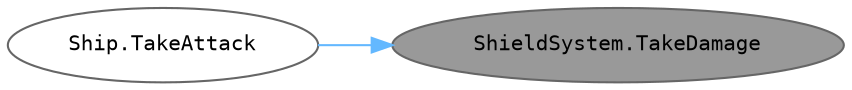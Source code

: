 digraph "ShieldSystem.TakeDamage"
{
 // INTERACTIVE_SVG=YES
 // LATEX_PDF_SIZE
  bgcolor="transparent";
  edge [fontname=Helvetica,fontsize=10,labelfontname=Helvetica,labelfontsize=10];
  node [fontname=Helvetica,fontsize=10,fontname=Consolas fontsize=10 style=filled height=0.2 width=0.4 margin=0.1];
  rankdir="RL";
  Node1 [id="Node000001",label="ShieldSystem.TakeDamage",height=0.2,width=0.4,color="gray40", fillcolor="grey60", style="filled", fontcolor="black",tooltip="쉴드에 피해를 입히고, 남은 피해량을 반환합니다. 쉴드가 모두 소모되면 파괴 상태로 전환되며, 재활성화 타이머가 시작됩니다. 특정 무기 타입은 피해량 보정이 적용됩니다."];
  Node1 -> Node2 [id="edge1_Node000001_Node000002",dir="back",color="steelblue1",style="solid",tooltip=" "];
  Node2 [id="Node000002",label="Ship.TakeAttack",height=0.2,width=0.4,color="grey40", fillcolor="white", style="filled",URL="$class_ship.html#a25d0e4e1201ebf27ff37a82f1eade78f",tooltip="무기 및 외부 방어 시스템을 포함한 실제 피해 계산 및 적용을 수행합니다."];
}
